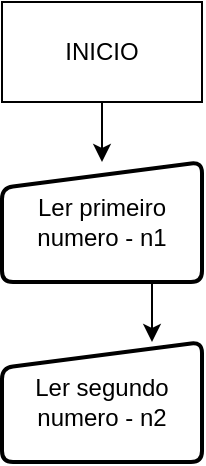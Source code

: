 <mxfile version="21.6.6" type="github">
  <diagram name="Página-1" id="DFJ0ySm88tbj6B0kCpyt">
    <mxGraphModel dx="1114" dy="610" grid="1" gridSize="10" guides="1" tooltips="1" connect="1" arrows="1" fold="1" page="1" pageScale="1" pageWidth="827" pageHeight="1169" math="0" shadow="0">
      <root>
        <mxCell id="0" />
        <mxCell id="1" parent="0" />
        <mxCell id="z3ILwe47Wp7XcYUWhE1R-4" value="" style="edgeStyle=orthogonalEdgeStyle;rounded=0;orthogonalLoop=1;jettySize=auto;html=1;" edge="1" parent="1" source="z3ILwe47Wp7XcYUWhE1R-1" target="z3ILwe47Wp7XcYUWhE1R-3">
          <mxGeometry relative="1" as="geometry" />
        </mxCell>
        <mxCell id="z3ILwe47Wp7XcYUWhE1R-1" value="INICIO" style="rounded=0;whiteSpace=wrap;html=1;" vertex="1" parent="1">
          <mxGeometry x="90" y="190" width="100" height="50" as="geometry" />
        </mxCell>
        <mxCell id="z3ILwe47Wp7XcYUWhE1R-7" style="edgeStyle=orthogonalEdgeStyle;rounded=0;orthogonalLoop=1;jettySize=auto;html=1;exitX=0.75;exitY=1;exitDx=0;exitDy=0;entryX=0.75;entryY=0;entryDx=0;entryDy=0;" edge="1" parent="1" source="z3ILwe47Wp7XcYUWhE1R-3" target="z3ILwe47Wp7XcYUWhE1R-5">
          <mxGeometry relative="1" as="geometry" />
        </mxCell>
        <mxCell id="z3ILwe47Wp7XcYUWhE1R-3" value="Ler primeiro numero - n1" style="html=1;strokeWidth=2;shape=manualInput;whiteSpace=wrap;rounded=1;size=13;arcSize=11;" vertex="1" parent="1">
          <mxGeometry x="90" y="270" width="100" height="60" as="geometry" />
        </mxCell>
        <mxCell id="z3ILwe47Wp7XcYUWhE1R-5" value="Ler segundo numero - n2" style="html=1;strokeWidth=2;shape=manualInput;whiteSpace=wrap;rounded=1;size=13;arcSize=11;" vertex="1" parent="1">
          <mxGeometry x="90" y="360" width="100" height="60" as="geometry" />
        </mxCell>
      </root>
    </mxGraphModel>
  </diagram>
</mxfile>
